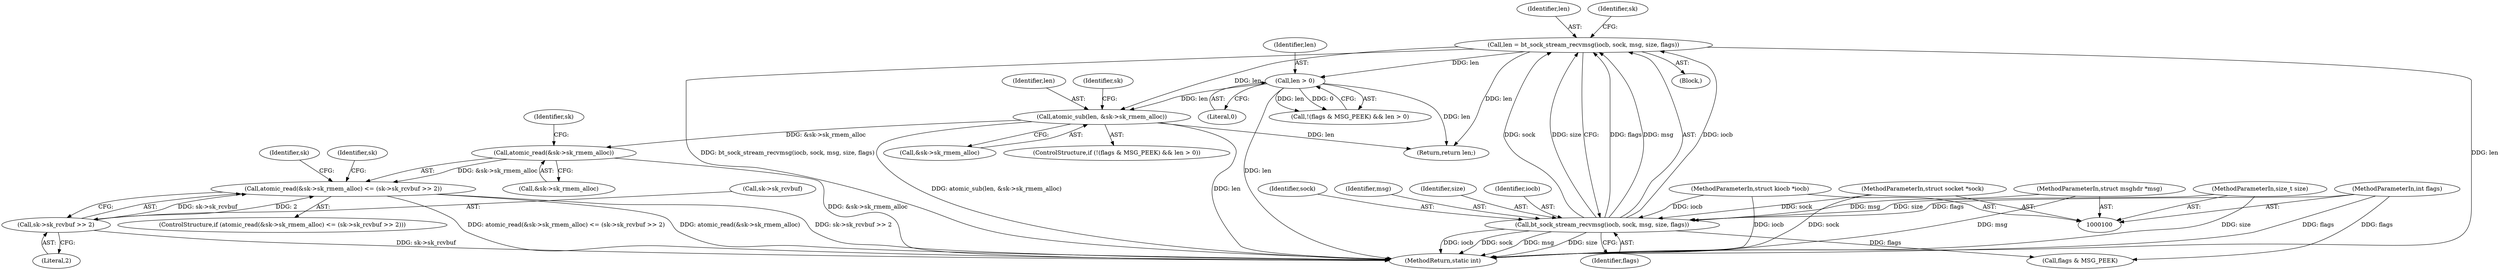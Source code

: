 digraph "0_linux_f3d3342602f8bcbf37d7c46641cb9bca7618eb1c_9@API" {
"1000159" [label="(Call,atomic_read(&sk->sk_rmem_alloc) <= (sk->sk_rcvbuf >> 2))"];
"1000160" [label="(Call,atomic_read(&sk->sk_rmem_alloc))"];
"1000152" [label="(Call,atomic_sub(len, &sk->sk_rmem_alloc))"];
"1000133" [label="(Call,len = bt_sock_stream_recvmsg(iocb, sock, msg, size, flags))"];
"1000135" [label="(Call,bt_sock_stream_recvmsg(iocb, sock, msg, size, flags))"];
"1000101" [label="(MethodParameterIn,struct kiocb *iocb)"];
"1000102" [label="(MethodParameterIn,struct socket *sock)"];
"1000103" [label="(MethodParameterIn,struct msghdr *msg)"];
"1000104" [label="(MethodParameterIn,size_t size)"];
"1000105" [label="(MethodParameterIn,int flags)"];
"1000149" [label="(Call,len > 0)"];
"1000165" [label="(Call,sk->sk_rcvbuf >> 2)"];
"1000173" [label="(Identifier,sk)"];
"1000143" [label="(ControlStructure,if (!(flags & MSG_PEEK) && len > 0))"];
"1000133" [label="(Call,len = bt_sock_stream_recvmsg(iocb, sock, msg, size, flags))"];
"1000161" [label="(Call,&sk->sk_rmem_alloc)"];
"1000177" [label="(Return,return len;)"];
"1000137" [label="(Identifier,sock)"];
"1000150" [label="(Identifier,len)"];
"1000134" [label="(Identifier,len)"];
"1000152" [label="(Call,atomic_sub(len, &sk->sk_rmem_alloc))"];
"1000166" [label="(Call,sk->sk_rcvbuf)"];
"1000159" [label="(Call,atomic_read(&sk->sk_rmem_alloc) <= (sk->sk_rcvbuf >> 2))"];
"1000142" [label="(Identifier,sk)"];
"1000140" [label="(Identifier,flags)"];
"1000105" [label="(MethodParameterIn,int flags)"];
"1000138" [label="(Identifier,msg)"];
"1000144" [label="(Call,!(flags & MSG_PEEK) && len > 0)"];
"1000176" [label="(Identifier,sk)"];
"1000135" [label="(Call,bt_sock_stream_recvmsg(iocb, sock, msg, size, flags))"];
"1000103" [label="(MethodParameterIn,struct msghdr *msg)"];
"1000146" [label="(Call,flags & MSG_PEEK)"];
"1000106" [label="(Block,)"];
"1000101" [label="(MethodParameterIn,struct kiocb *iocb)"];
"1000139" [label="(Identifier,size)"];
"1000158" [label="(ControlStructure,if (atomic_read(&sk->sk_rmem_alloc) <= (sk->sk_rcvbuf >> 2)))"];
"1000163" [label="(Identifier,sk)"];
"1000153" [label="(Identifier,len)"];
"1000149" [label="(Call,len > 0)"];
"1000102" [label="(MethodParameterIn,struct socket *sock)"];
"1000154" [label="(Call,&sk->sk_rmem_alloc)"];
"1000160" [label="(Call,atomic_read(&sk->sk_rmem_alloc))"];
"1000179" [label="(MethodReturn,static int)"];
"1000167" [label="(Identifier,sk)"];
"1000104" [label="(MethodParameterIn,size_t size)"];
"1000151" [label="(Literal,0)"];
"1000169" [label="(Literal,2)"];
"1000165" [label="(Call,sk->sk_rcvbuf >> 2)"];
"1000136" [label="(Identifier,iocb)"];
"1000159" -> "1000158"  [label="AST: "];
"1000159" -> "1000165"  [label="CFG: "];
"1000160" -> "1000159"  [label="AST: "];
"1000165" -> "1000159"  [label="AST: "];
"1000173" -> "1000159"  [label="CFG: "];
"1000176" -> "1000159"  [label="CFG: "];
"1000159" -> "1000179"  [label="DDG: atomic_read(&sk->sk_rmem_alloc) <= (sk->sk_rcvbuf >> 2)"];
"1000159" -> "1000179"  [label="DDG: atomic_read(&sk->sk_rmem_alloc)"];
"1000159" -> "1000179"  [label="DDG: sk->sk_rcvbuf >> 2"];
"1000160" -> "1000159"  [label="DDG: &sk->sk_rmem_alloc"];
"1000165" -> "1000159"  [label="DDG: sk->sk_rcvbuf"];
"1000165" -> "1000159"  [label="DDG: 2"];
"1000160" -> "1000161"  [label="CFG: "];
"1000161" -> "1000160"  [label="AST: "];
"1000167" -> "1000160"  [label="CFG: "];
"1000160" -> "1000179"  [label="DDG: &sk->sk_rmem_alloc"];
"1000152" -> "1000160"  [label="DDG: &sk->sk_rmem_alloc"];
"1000152" -> "1000143"  [label="AST: "];
"1000152" -> "1000154"  [label="CFG: "];
"1000153" -> "1000152"  [label="AST: "];
"1000154" -> "1000152"  [label="AST: "];
"1000163" -> "1000152"  [label="CFG: "];
"1000152" -> "1000179"  [label="DDG: len"];
"1000152" -> "1000179"  [label="DDG: atomic_sub(len, &sk->sk_rmem_alloc)"];
"1000133" -> "1000152"  [label="DDG: len"];
"1000149" -> "1000152"  [label="DDG: len"];
"1000152" -> "1000177"  [label="DDG: len"];
"1000133" -> "1000106"  [label="AST: "];
"1000133" -> "1000135"  [label="CFG: "];
"1000134" -> "1000133"  [label="AST: "];
"1000135" -> "1000133"  [label="AST: "];
"1000142" -> "1000133"  [label="CFG: "];
"1000133" -> "1000179"  [label="DDG: len"];
"1000133" -> "1000179"  [label="DDG: bt_sock_stream_recvmsg(iocb, sock, msg, size, flags)"];
"1000135" -> "1000133"  [label="DDG: iocb"];
"1000135" -> "1000133"  [label="DDG: sock"];
"1000135" -> "1000133"  [label="DDG: size"];
"1000135" -> "1000133"  [label="DDG: flags"];
"1000135" -> "1000133"  [label="DDG: msg"];
"1000133" -> "1000149"  [label="DDG: len"];
"1000133" -> "1000177"  [label="DDG: len"];
"1000135" -> "1000140"  [label="CFG: "];
"1000136" -> "1000135"  [label="AST: "];
"1000137" -> "1000135"  [label="AST: "];
"1000138" -> "1000135"  [label="AST: "];
"1000139" -> "1000135"  [label="AST: "];
"1000140" -> "1000135"  [label="AST: "];
"1000135" -> "1000179"  [label="DDG: msg"];
"1000135" -> "1000179"  [label="DDG: size"];
"1000135" -> "1000179"  [label="DDG: iocb"];
"1000135" -> "1000179"  [label="DDG: sock"];
"1000101" -> "1000135"  [label="DDG: iocb"];
"1000102" -> "1000135"  [label="DDG: sock"];
"1000103" -> "1000135"  [label="DDG: msg"];
"1000104" -> "1000135"  [label="DDG: size"];
"1000105" -> "1000135"  [label="DDG: flags"];
"1000135" -> "1000146"  [label="DDG: flags"];
"1000101" -> "1000100"  [label="AST: "];
"1000101" -> "1000179"  [label="DDG: iocb"];
"1000102" -> "1000100"  [label="AST: "];
"1000102" -> "1000179"  [label="DDG: sock"];
"1000103" -> "1000100"  [label="AST: "];
"1000103" -> "1000179"  [label="DDG: msg"];
"1000104" -> "1000100"  [label="AST: "];
"1000104" -> "1000179"  [label="DDG: size"];
"1000105" -> "1000100"  [label="AST: "];
"1000105" -> "1000179"  [label="DDG: flags"];
"1000105" -> "1000146"  [label="DDG: flags"];
"1000149" -> "1000144"  [label="AST: "];
"1000149" -> "1000151"  [label="CFG: "];
"1000150" -> "1000149"  [label="AST: "];
"1000151" -> "1000149"  [label="AST: "];
"1000144" -> "1000149"  [label="CFG: "];
"1000149" -> "1000179"  [label="DDG: len"];
"1000149" -> "1000144"  [label="DDG: len"];
"1000149" -> "1000144"  [label="DDG: 0"];
"1000149" -> "1000177"  [label="DDG: len"];
"1000165" -> "1000169"  [label="CFG: "];
"1000166" -> "1000165"  [label="AST: "];
"1000169" -> "1000165"  [label="AST: "];
"1000165" -> "1000179"  [label="DDG: sk->sk_rcvbuf"];
}
